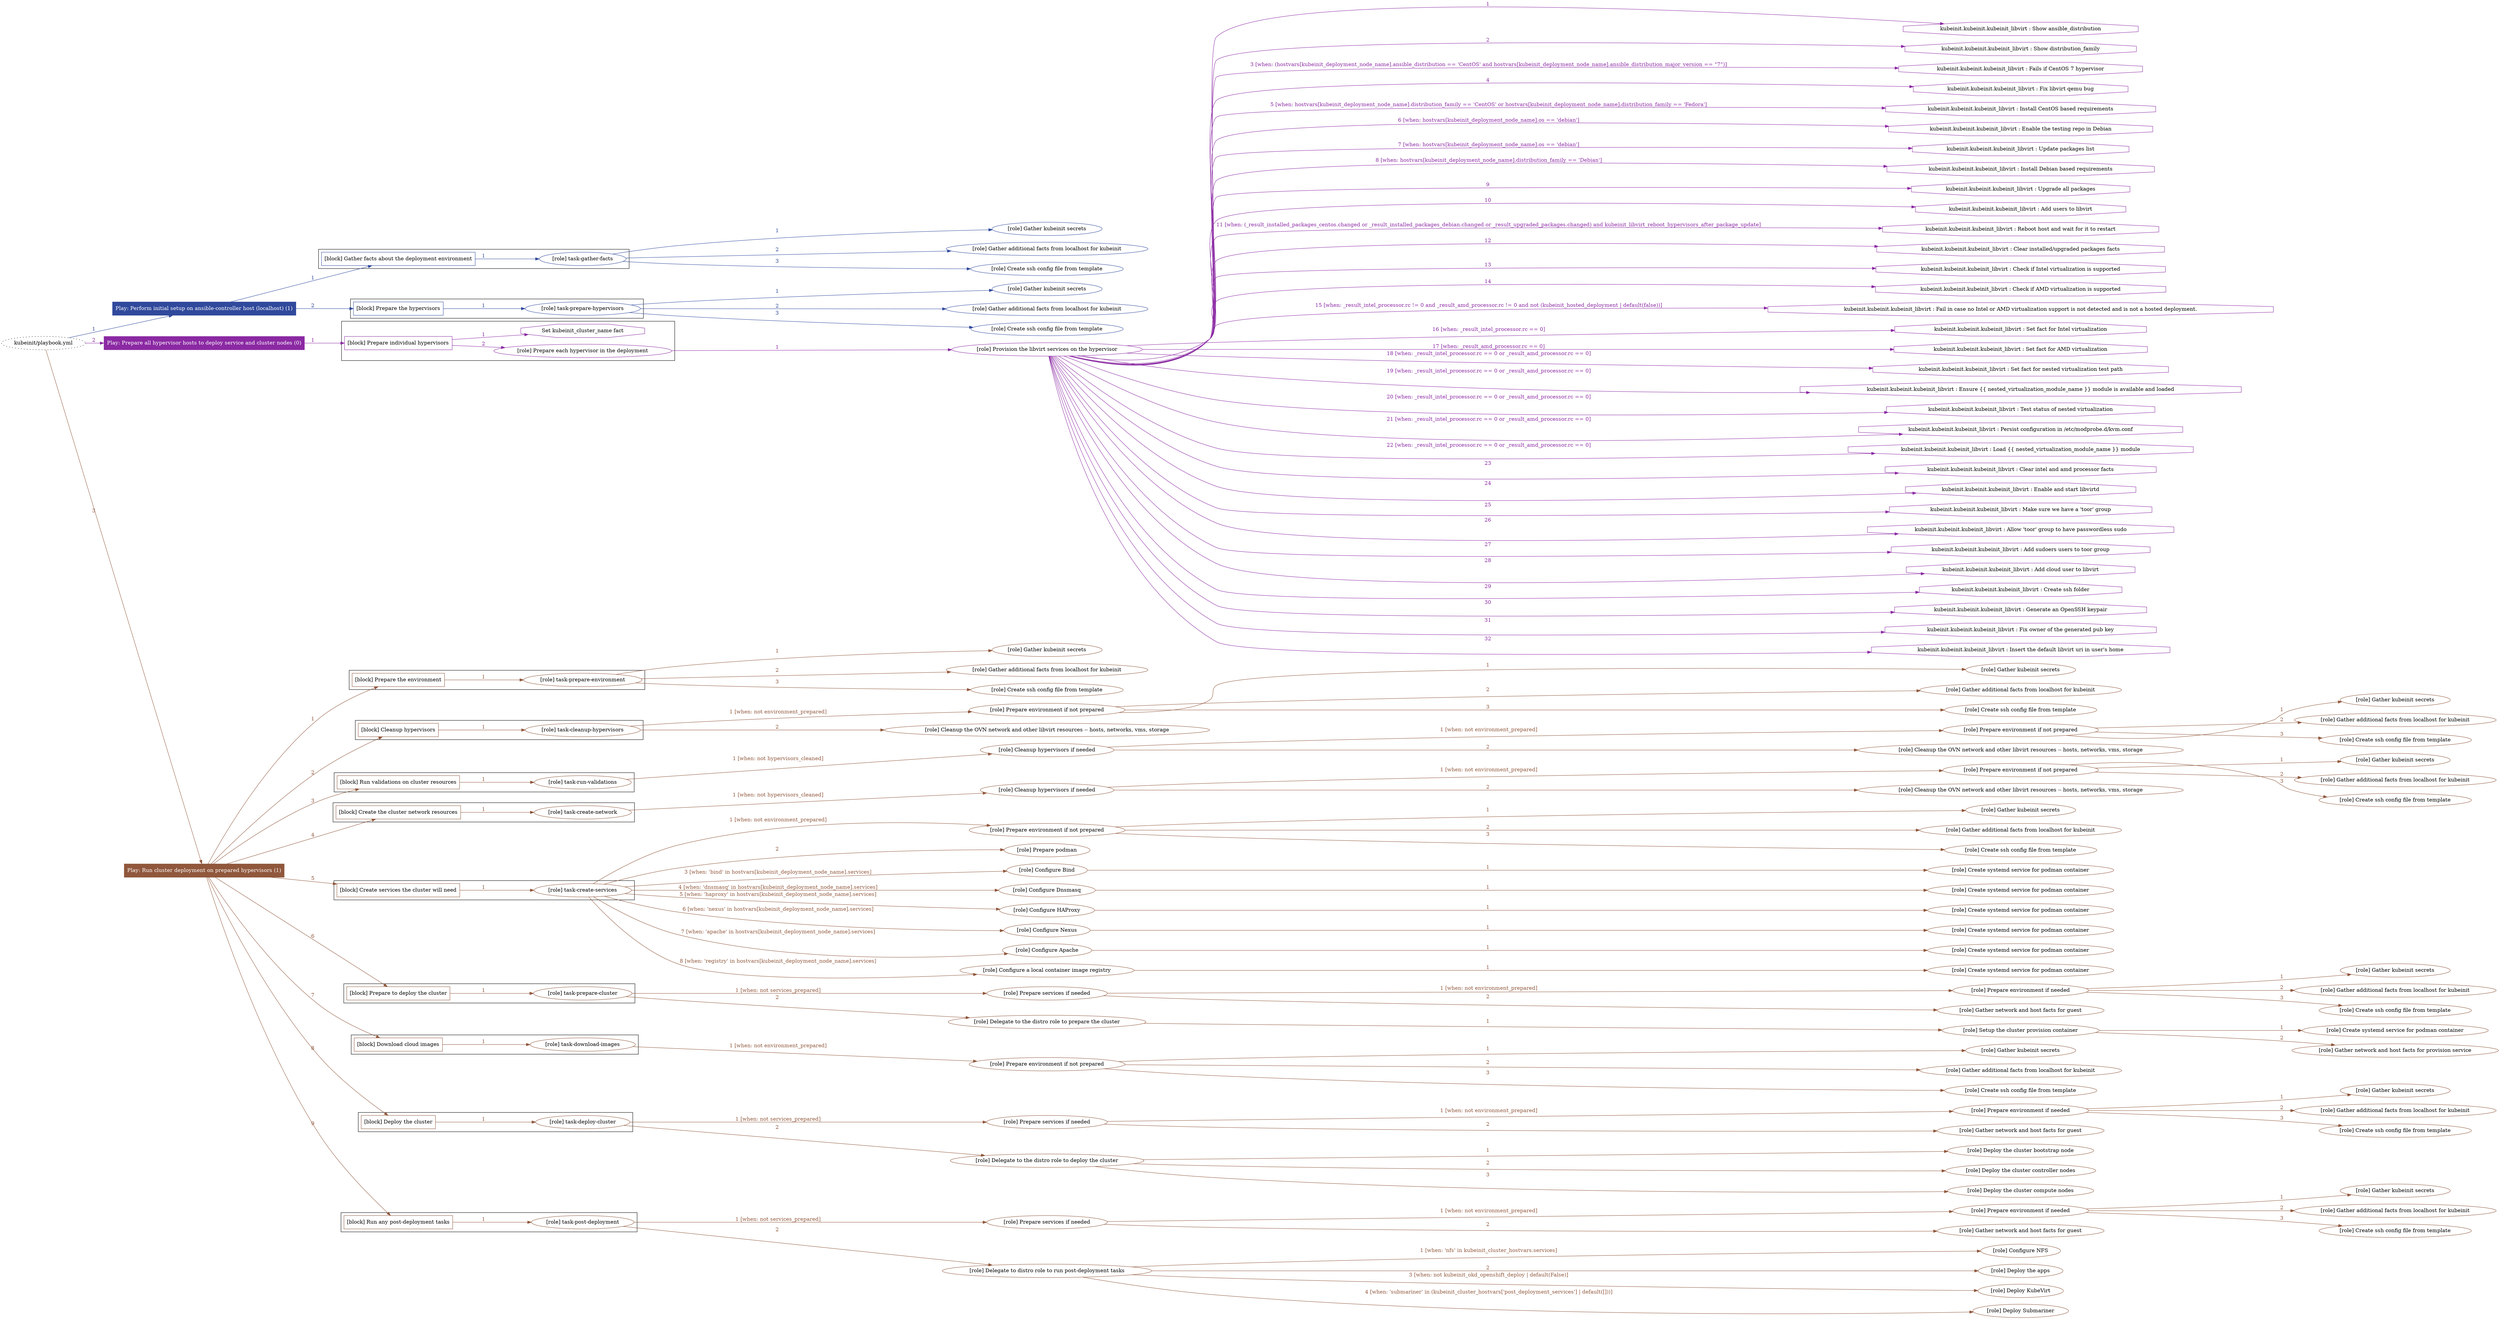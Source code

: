 digraph {
	graph [concentrate=true ordering=in rankdir=LR ratio=fill]
	edge [esep=5 sep=10]
	"kubeinit/playbook.yml" [URL="/home/runner/work/kubeinit/kubeinit/kubeinit/playbook.yml" id=playbook_1153d531 style=dotted]
	play_91fa2916 [label="Play: Perform initial setup on ansible-controller host (localhost) (1)" URL="/home/runner/work/kubeinit/kubeinit/kubeinit/playbook.yml" color="#30499c" fontcolor="#ffffff" id=play_91fa2916 shape=box style=filled tooltip=localhost]
	"kubeinit/playbook.yml" -> play_91fa2916 [label="1 " color="#30499c" fontcolor="#30499c" id=edge_dfac24fd labeltooltip="1 " tooltip="1 "]
	subgraph "Gather kubeinit secrets" {
		role_09155809 [label="[role] Gather kubeinit secrets" URL="/home/runner/.ansible/collections/ansible_collections/kubeinit/kubeinit/roles/kubeinit_prepare/tasks/gather_kubeinit_facts.yml" color="#30499c" id=role_09155809 tooltip="Gather kubeinit secrets"]
	}
	subgraph "Gather additional facts from localhost for kubeinit" {
		role_8522434d [label="[role] Gather additional facts from localhost for kubeinit" URL="/home/runner/.ansible/collections/ansible_collections/kubeinit/kubeinit/roles/kubeinit_prepare/tasks/gather_kubeinit_facts.yml" color="#30499c" id=role_8522434d tooltip="Gather additional facts from localhost for kubeinit"]
	}
	subgraph "Create ssh config file from template" {
		role_61fa680b [label="[role] Create ssh config file from template" URL="/home/runner/.ansible/collections/ansible_collections/kubeinit/kubeinit/roles/kubeinit_prepare/tasks/gather_kubeinit_facts.yml" color="#30499c" id=role_61fa680b tooltip="Create ssh config file from template"]
	}
	subgraph "task-gather-facts" {
		role_17d74669 [label="[role] task-gather-facts" URL="/home/runner/work/kubeinit/kubeinit/kubeinit/playbook.yml" color="#30499c" id=role_17d74669 tooltip="task-gather-facts"]
		role_17d74669 -> role_09155809 [label="1 " color="#30499c" fontcolor="#30499c" id=edge_9d79a161 labeltooltip="1 " tooltip="1 "]
		role_17d74669 -> role_8522434d [label="2 " color="#30499c" fontcolor="#30499c" id=edge_9819bb42 labeltooltip="2 " tooltip="2 "]
		role_17d74669 -> role_61fa680b [label="3 " color="#30499c" fontcolor="#30499c" id=edge_25588094 labeltooltip="3 " tooltip="3 "]
	}
	subgraph "Gather kubeinit secrets" {
		role_af1dc3ef [label="[role] Gather kubeinit secrets" URL="/home/runner/.ansible/collections/ansible_collections/kubeinit/kubeinit/roles/kubeinit_prepare/tasks/gather_kubeinit_facts.yml" color="#30499c" id=role_af1dc3ef tooltip="Gather kubeinit secrets"]
	}
	subgraph "Gather additional facts from localhost for kubeinit" {
		role_b45a365d [label="[role] Gather additional facts from localhost for kubeinit" URL="/home/runner/.ansible/collections/ansible_collections/kubeinit/kubeinit/roles/kubeinit_prepare/tasks/gather_kubeinit_facts.yml" color="#30499c" id=role_b45a365d tooltip="Gather additional facts from localhost for kubeinit"]
	}
	subgraph "Create ssh config file from template" {
		role_da6fa42d [label="[role] Create ssh config file from template" URL="/home/runner/.ansible/collections/ansible_collections/kubeinit/kubeinit/roles/kubeinit_prepare/tasks/gather_kubeinit_facts.yml" color="#30499c" id=role_da6fa42d tooltip="Create ssh config file from template"]
	}
	subgraph "task-prepare-hypervisors" {
		role_8b508a18 [label="[role] task-prepare-hypervisors" URL="/home/runner/work/kubeinit/kubeinit/kubeinit/playbook.yml" color="#30499c" id=role_8b508a18 tooltip="task-prepare-hypervisors"]
		role_8b508a18 -> role_af1dc3ef [label="1 " color="#30499c" fontcolor="#30499c" id=edge_2cc77706 labeltooltip="1 " tooltip="1 "]
		role_8b508a18 -> role_b45a365d [label="2 " color="#30499c" fontcolor="#30499c" id=edge_5cfaacce labeltooltip="2 " tooltip="2 "]
		role_8b508a18 -> role_da6fa42d [label="3 " color="#30499c" fontcolor="#30499c" id=edge_f7a86b6f labeltooltip="3 " tooltip="3 "]
	}
	subgraph "Play: Perform initial setup on ansible-controller host (localhost) (1)" {
		play_91fa2916 -> block_19ba8f6a [label=1 color="#30499c" fontcolor="#30499c" id=edge_3d2e360d labeltooltip=1 tooltip=1]
		subgraph cluster_block_19ba8f6a {
			block_19ba8f6a [label="[block] Gather facts about the deployment environment" URL="/home/runner/work/kubeinit/kubeinit/kubeinit/playbook.yml" color="#30499c" id=block_19ba8f6a labeltooltip="Gather facts about the deployment environment" shape=box tooltip="Gather facts about the deployment environment"]
			block_19ba8f6a -> role_17d74669 [label="1 " color="#30499c" fontcolor="#30499c" id=edge_79d18999 labeltooltip="1 " tooltip="1 "]
		}
		play_91fa2916 -> block_ecc7704e [label=2 color="#30499c" fontcolor="#30499c" id=edge_444ceb83 labeltooltip=2 tooltip=2]
		subgraph cluster_block_ecc7704e {
			block_ecc7704e [label="[block] Prepare the hypervisors" URL="/home/runner/work/kubeinit/kubeinit/kubeinit/playbook.yml" color="#30499c" id=block_ecc7704e labeltooltip="Prepare the hypervisors" shape=box tooltip="Prepare the hypervisors"]
			block_ecc7704e -> role_8b508a18 [label="1 " color="#30499c" fontcolor="#30499c" id=edge_cd6604a8 labeltooltip="1 " tooltip="1 "]
		}
	}
	play_f699d22a [label="Play: Prepare all hypervisor hosts to deploy service and cluster nodes (0)" URL="/home/runner/work/kubeinit/kubeinit/kubeinit/playbook.yml" color="#8b29a3" fontcolor="#ffffff" id=play_f699d22a shape=box style=filled tooltip="Play: Prepare all hypervisor hosts to deploy service and cluster nodes (0)"]
	"kubeinit/playbook.yml" -> play_f699d22a [label="2 " color="#8b29a3" fontcolor="#8b29a3" id=edge_e4e7ba82 labeltooltip="2 " tooltip="2 "]
	subgraph "Provision the libvirt services on the hypervisor" {
		role_0fb8dde2 [label="[role] Provision the libvirt services on the hypervisor" URL="/home/runner/.ansible/collections/ansible_collections/kubeinit/kubeinit/roles/kubeinit_prepare/tasks/prepare_hypervisor.yml" color="#8b29a3" id=role_0fb8dde2 tooltip="Provision the libvirt services on the hypervisor"]
		task_87ae1191 [label="kubeinit.kubeinit.kubeinit_libvirt : Show ansible_distribution" URL="/home/runner/.ansible/collections/ansible_collections/kubeinit/kubeinit/roles/kubeinit_libvirt/tasks/main.yml" color="#8b29a3" id=task_87ae1191 shape=octagon tooltip="kubeinit.kubeinit.kubeinit_libvirt : Show ansible_distribution"]
		role_0fb8dde2 -> task_87ae1191 [label="1 " color="#8b29a3" fontcolor="#8b29a3" id=edge_b7191d0a labeltooltip="1 " tooltip="1 "]
		task_0dce4ca9 [label="kubeinit.kubeinit.kubeinit_libvirt : Show distribution_family" URL="/home/runner/.ansible/collections/ansible_collections/kubeinit/kubeinit/roles/kubeinit_libvirt/tasks/main.yml" color="#8b29a3" id=task_0dce4ca9 shape=octagon tooltip="kubeinit.kubeinit.kubeinit_libvirt : Show distribution_family"]
		role_0fb8dde2 -> task_0dce4ca9 [label="2 " color="#8b29a3" fontcolor="#8b29a3" id=edge_6d59a5ea labeltooltip="2 " tooltip="2 "]
		task_0b5bc032 [label="kubeinit.kubeinit.kubeinit_libvirt : Fails if CentOS 7 hypervisor" URL="/home/runner/.ansible/collections/ansible_collections/kubeinit/kubeinit/roles/kubeinit_libvirt/tasks/main.yml" color="#8b29a3" id=task_0b5bc032 shape=octagon tooltip="kubeinit.kubeinit.kubeinit_libvirt : Fails if CentOS 7 hypervisor"]
		role_0fb8dde2 -> task_0b5bc032 [label="3 [when: (hostvars[kubeinit_deployment_node_name].ansible_distribution == 'CentOS' and hostvars[kubeinit_deployment_node_name].ansible_distribution_major_version == \"7\")]" color="#8b29a3" fontcolor="#8b29a3" id=edge_27dc88b9 labeltooltip="3 [when: (hostvars[kubeinit_deployment_node_name].ansible_distribution == 'CentOS' and hostvars[kubeinit_deployment_node_name].ansible_distribution_major_version == \"7\")]" tooltip="3 [when: (hostvars[kubeinit_deployment_node_name].ansible_distribution == 'CentOS' and hostvars[kubeinit_deployment_node_name].ansible_distribution_major_version == \"7\")]"]
		task_586928e2 [label="kubeinit.kubeinit.kubeinit_libvirt : Fix libvirt qemu bug" URL="/home/runner/.ansible/collections/ansible_collections/kubeinit/kubeinit/roles/kubeinit_libvirt/tasks/main.yml" color="#8b29a3" id=task_586928e2 shape=octagon tooltip="kubeinit.kubeinit.kubeinit_libvirt : Fix libvirt qemu bug"]
		role_0fb8dde2 -> task_586928e2 [label="4 " color="#8b29a3" fontcolor="#8b29a3" id=edge_8ec97939 labeltooltip="4 " tooltip="4 "]
		task_665b2ecd [label="kubeinit.kubeinit.kubeinit_libvirt : Install CentOS based requirements" URL="/home/runner/.ansible/collections/ansible_collections/kubeinit/kubeinit/roles/kubeinit_libvirt/tasks/main.yml" color="#8b29a3" id=task_665b2ecd shape=octagon tooltip="kubeinit.kubeinit.kubeinit_libvirt : Install CentOS based requirements"]
		role_0fb8dde2 -> task_665b2ecd [label="5 [when: hostvars[kubeinit_deployment_node_name].distribution_family == 'CentOS' or hostvars[kubeinit_deployment_node_name].distribution_family == 'Fedora']" color="#8b29a3" fontcolor="#8b29a3" id=edge_dce5c8a1 labeltooltip="5 [when: hostvars[kubeinit_deployment_node_name].distribution_family == 'CentOS' or hostvars[kubeinit_deployment_node_name].distribution_family == 'Fedora']" tooltip="5 [when: hostvars[kubeinit_deployment_node_name].distribution_family == 'CentOS' or hostvars[kubeinit_deployment_node_name].distribution_family == 'Fedora']"]
		task_52c7dd24 [label="kubeinit.kubeinit.kubeinit_libvirt : Enable the testing repo in Debian" URL="/home/runner/.ansible/collections/ansible_collections/kubeinit/kubeinit/roles/kubeinit_libvirt/tasks/main.yml" color="#8b29a3" id=task_52c7dd24 shape=octagon tooltip="kubeinit.kubeinit.kubeinit_libvirt : Enable the testing repo in Debian"]
		role_0fb8dde2 -> task_52c7dd24 [label="6 [when: hostvars[kubeinit_deployment_node_name].os == 'debian']" color="#8b29a3" fontcolor="#8b29a3" id=edge_ff2930a4 labeltooltip="6 [when: hostvars[kubeinit_deployment_node_name].os == 'debian']" tooltip="6 [when: hostvars[kubeinit_deployment_node_name].os == 'debian']"]
		task_d90eea4d [label="kubeinit.kubeinit.kubeinit_libvirt : Update packages list" URL="/home/runner/.ansible/collections/ansible_collections/kubeinit/kubeinit/roles/kubeinit_libvirt/tasks/main.yml" color="#8b29a3" id=task_d90eea4d shape=octagon tooltip="kubeinit.kubeinit.kubeinit_libvirt : Update packages list"]
		role_0fb8dde2 -> task_d90eea4d [label="7 [when: hostvars[kubeinit_deployment_node_name].os == 'debian']" color="#8b29a3" fontcolor="#8b29a3" id=edge_187ed9ae labeltooltip="7 [when: hostvars[kubeinit_deployment_node_name].os == 'debian']" tooltip="7 [when: hostvars[kubeinit_deployment_node_name].os == 'debian']"]
		task_f823a6c5 [label="kubeinit.kubeinit.kubeinit_libvirt : Install Debian based requirements" URL="/home/runner/.ansible/collections/ansible_collections/kubeinit/kubeinit/roles/kubeinit_libvirt/tasks/main.yml" color="#8b29a3" id=task_f823a6c5 shape=octagon tooltip="kubeinit.kubeinit.kubeinit_libvirt : Install Debian based requirements"]
		role_0fb8dde2 -> task_f823a6c5 [label="8 [when: hostvars[kubeinit_deployment_node_name].distribution_family == 'Debian']" color="#8b29a3" fontcolor="#8b29a3" id=edge_47e68144 labeltooltip="8 [when: hostvars[kubeinit_deployment_node_name].distribution_family == 'Debian']" tooltip="8 [when: hostvars[kubeinit_deployment_node_name].distribution_family == 'Debian']"]
		task_54d9d0df [label="kubeinit.kubeinit.kubeinit_libvirt : Upgrade all packages" URL="/home/runner/.ansible/collections/ansible_collections/kubeinit/kubeinit/roles/kubeinit_libvirt/tasks/main.yml" color="#8b29a3" id=task_54d9d0df shape=octagon tooltip="kubeinit.kubeinit.kubeinit_libvirt : Upgrade all packages"]
		role_0fb8dde2 -> task_54d9d0df [label="9 " color="#8b29a3" fontcolor="#8b29a3" id=edge_8e4033d4 labeltooltip="9 " tooltip="9 "]
		task_4bc35bcd [label="kubeinit.kubeinit.kubeinit_libvirt : Add users to libvirt" URL="/home/runner/.ansible/collections/ansible_collections/kubeinit/kubeinit/roles/kubeinit_libvirt/tasks/main.yml" color="#8b29a3" id=task_4bc35bcd shape=octagon tooltip="kubeinit.kubeinit.kubeinit_libvirt : Add users to libvirt"]
		role_0fb8dde2 -> task_4bc35bcd [label="10 " color="#8b29a3" fontcolor="#8b29a3" id=edge_da66826b labeltooltip="10 " tooltip="10 "]
		task_f841dc0e [label="kubeinit.kubeinit.kubeinit_libvirt : Reboot host and wait for it to restart" URL="/home/runner/.ansible/collections/ansible_collections/kubeinit/kubeinit/roles/kubeinit_libvirt/tasks/main.yml" color="#8b29a3" id=task_f841dc0e shape=octagon tooltip="kubeinit.kubeinit.kubeinit_libvirt : Reboot host and wait for it to restart"]
		role_0fb8dde2 -> task_f841dc0e [label="11 [when: (_result_installed_packages_centos.changed or _result_installed_packages_debian.changed or _result_upgraded_packages.changed) and kubeinit_libvirt_reboot_hypervisors_after_package_update]" color="#8b29a3" fontcolor="#8b29a3" id=edge_6a43869a labeltooltip="11 [when: (_result_installed_packages_centos.changed or _result_installed_packages_debian.changed or _result_upgraded_packages.changed) and kubeinit_libvirt_reboot_hypervisors_after_package_update]" tooltip="11 [when: (_result_installed_packages_centos.changed or _result_installed_packages_debian.changed or _result_upgraded_packages.changed) and kubeinit_libvirt_reboot_hypervisors_after_package_update]"]
		task_8939b449 [label="kubeinit.kubeinit.kubeinit_libvirt : Clear installed/upgraded packages facts" URL="/home/runner/.ansible/collections/ansible_collections/kubeinit/kubeinit/roles/kubeinit_libvirt/tasks/main.yml" color="#8b29a3" id=task_8939b449 shape=octagon tooltip="kubeinit.kubeinit.kubeinit_libvirt : Clear installed/upgraded packages facts"]
		role_0fb8dde2 -> task_8939b449 [label="12 " color="#8b29a3" fontcolor="#8b29a3" id=edge_872541e1 labeltooltip="12 " tooltip="12 "]
		task_c73dc9a5 [label="kubeinit.kubeinit.kubeinit_libvirt : Check if Intel virtualization is supported" URL="/home/runner/.ansible/collections/ansible_collections/kubeinit/kubeinit/roles/kubeinit_libvirt/tasks/main.yml" color="#8b29a3" id=task_c73dc9a5 shape=octagon tooltip="kubeinit.kubeinit.kubeinit_libvirt : Check if Intel virtualization is supported"]
		role_0fb8dde2 -> task_c73dc9a5 [label="13 " color="#8b29a3" fontcolor="#8b29a3" id=edge_781f279a labeltooltip="13 " tooltip="13 "]
		task_2b33ad43 [label="kubeinit.kubeinit.kubeinit_libvirt : Check if AMD virtualization is supported" URL="/home/runner/.ansible/collections/ansible_collections/kubeinit/kubeinit/roles/kubeinit_libvirt/tasks/main.yml" color="#8b29a3" id=task_2b33ad43 shape=octagon tooltip="kubeinit.kubeinit.kubeinit_libvirt : Check if AMD virtualization is supported"]
		role_0fb8dde2 -> task_2b33ad43 [label="14 " color="#8b29a3" fontcolor="#8b29a3" id=edge_7e4aed52 labeltooltip="14 " tooltip="14 "]
		task_e04738ac [label="kubeinit.kubeinit.kubeinit_libvirt : Fail in case no Intel or AMD virtualization support is not detected and is not a hosted deployment." URL="/home/runner/.ansible/collections/ansible_collections/kubeinit/kubeinit/roles/kubeinit_libvirt/tasks/main.yml" color="#8b29a3" id=task_e04738ac shape=octagon tooltip="kubeinit.kubeinit.kubeinit_libvirt : Fail in case no Intel or AMD virtualization support is not detected and is not a hosted deployment."]
		role_0fb8dde2 -> task_e04738ac [label="15 [when: _result_intel_processor.rc != 0 and _result_amd_processor.rc != 0 and not (kubeinit_hosted_deployment | default(false))]" color="#8b29a3" fontcolor="#8b29a3" id=edge_e0c77efc labeltooltip="15 [when: _result_intel_processor.rc != 0 and _result_amd_processor.rc != 0 and not (kubeinit_hosted_deployment | default(false))]" tooltip="15 [when: _result_intel_processor.rc != 0 and _result_amd_processor.rc != 0 and not (kubeinit_hosted_deployment | default(false))]"]
		task_31fe5279 [label="kubeinit.kubeinit.kubeinit_libvirt : Set fact for Intel virtualization" URL="/home/runner/.ansible/collections/ansible_collections/kubeinit/kubeinit/roles/kubeinit_libvirt/tasks/main.yml" color="#8b29a3" id=task_31fe5279 shape=octagon tooltip="kubeinit.kubeinit.kubeinit_libvirt : Set fact for Intel virtualization"]
		role_0fb8dde2 -> task_31fe5279 [label="16 [when: _result_intel_processor.rc == 0]" color="#8b29a3" fontcolor="#8b29a3" id=edge_a9d99b95 labeltooltip="16 [when: _result_intel_processor.rc == 0]" tooltip="16 [when: _result_intel_processor.rc == 0]"]
		task_dae7aae1 [label="kubeinit.kubeinit.kubeinit_libvirt : Set fact for AMD virtualization" URL="/home/runner/.ansible/collections/ansible_collections/kubeinit/kubeinit/roles/kubeinit_libvirt/tasks/main.yml" color="#8b29a3" id=task_dae7aae1 shape=octagon tooltip="kubeinit.kubeinit.kubeinit_libvirt : Set fact for AMD virtualization"]
		role_0fb8dde2 -> task_dae7aae1 [label="17 [when: _result_amd_processor.rc == 0]" color="#8b29a3" fontcolor="#8b29a3" id=edge_b6c95b1f labeltooltip="17 [when: _result_amd_processor.rc == 0]" tooltip="17 [when: _result_amd_processor.rc == 0]"]
		task_57e2d300 [label="kubeinit.kubeinit.kubeinit_libvirt : Set fact for nested virtualization test path" URL="/home/runner/.ansible/collections/ansible_collections/kubeinit/kubeinit/roles/kubeinit_libvirt/tasks/main.yml" color="#8b29a3" id=task_57e2d300 shape=octagon tooltip="kubeinit.kubeinit.kubeinit_libvirt : Set fact for nested virtualization test path"]
		role_0fb8dde2 -> task_57e2d300 [label="18 [when: _result_intel_processor.rc == 0 or _result_amd_processor.rc == 0]" color="#8b29a3" fontcolor="#8b29a3" id=edge_e85ec657 labeltooltip="18 [when: _result_intel_processor.rc == 0 or _result_amd_processor.rc == 0]" tooltip="18 [when: _result_intel_processor.rc == 0 or _result_amd_processor.rc == 0]"]
		task_e7df03b2 [label="kubeinit.kubeinit.kubeinit_libvirt : Ensure {{ nested_virtualization_module_name }} module is available and loaded" URL="/home/runner/.ansible/collections/ansible_collections/kubeinit/kubeinit/roles/kubeinit_libvirt/tasks/main.yml" color="#8b29a3" id=task_e7df03b2 shape=octagon tooltip="kubeinit.kubeinit.kubeinit_libvirt : Ensure {{ nested_virtualization_module_name }} module is available and loaded"]
		role_0fb8dde2 -> task_e7df03b2 [label="19 [when: _result_intel_processor.rc == 0 or _result_amd_processor.rc == 0]" color="#8b29a3" fontcolor="#8b29a3" id=edge_9ed51e9e labeltooltip="19 [when: _result_intel_processor.rc == 0 or _result_amd_processor.rc == 0]" tooltip="19 [when: _result_intel_processor.rc == 0 or _result_amd_processor.rc == 0]"]
		task_a21cb329 [label="kubeinit.kubeinit.kubeinit_libvirt : Test status of nested virtualization" URL="/home/runner/.ansible/collections/ansible_collections/kubeinit/kubeinit/roles/kubeinit_libvirt/tasks/main.yml" color="#8b29a3" id=task_a21cb329 shape=octagon tooltip="kubeinit.kubeinit.kubeinit_libvirt : Test status of nested virtualization"]
		role_0fb8dde2 -> task_a21cb329 [label="20 [when: _result_intel_processor.rc == 0 or _result_amd_processor.rc == 0]" color="#8b29a3" fontcolor="#8b29a3" id=edge_0693cda0 labeltooltip="20 [when: _result_intel_processor.rc == 0 or _result_amd_processor.rc == 0]" tooltip="20 [when: _result_intel_processor.rc == 0 or _result_amd_processor.rc == 0]"]
		task_81086655 [label="kubeinit.kubeinit.kubeinit_libvirt : Persist configuration in /etc/modprobe.d/kvm.conf" URL="/home/runner/.ansible/collections/ansible_collections/kubeinit/kubeinit/roles/kubeinit_libvirt/tasks/main.yml" color="#8b29a3" id=task_81086655 shape=octagon tooltip="kubeinit.kubeinit.kubeinit_libvirt : Persist configuration in /etc/modprobe.d/kvm.conf"]
		role_0fb8dde2 -> task_81086655 [label="21 [when: _result_intel_processor.rc == 0 or _result_amd_processor.rc == 0]" color="#8b29a3" fontcolor="#8b29a3" id=edge_118692ae labeltooltip="21 [when: _result_intel_processor.rc == 0 or _result_amd_processor.rc == 0]" tooltip="21 [when: _result_intel_processor.rc == 0 or _result_amd_processor.rc == 0]"]
		task_d468e4bf [label="kubeinit.kubeinit.kubeinit_libvirt : Load {{ nested_virtualization_module_name }} module" URL="/home/runner/.ansible/collections/ansible_collections/kubeinit/kubeinit/roles/kubeinit_libvirt/tasks/main.yml" color="#8b29a3" id=task_d468e4bf shape=octagon tooltip="kubeinit.kubeinit.kubeinit_libvirt : Load {{ nested_virtualization_module_name }} module"]
		role_0fb8dde2 -> task_d468e4bf [label="22 [when: _result_intel_processor.rc == 0 or _result_amd_processor.rc == 0]" color="#8b29a3" fontcolor="#8b29a3" id=edge_b9c1fa0d labeltooltip="22 [when: _result_intel_processor.rc == 0 or _result_amd_processor.rc == 0]" tooltip="22 [when: _result_intel_processor.rc == 0 or _result_amd_processor.rc == 0]"]
		task_37714ebf [label="kubeinit.kubeinit.kubeinit_libvirt : Clear intel and amd processor facts" URL="/home/runner/.ansible/collections/ansible_collections/kubeinit/kubeinit/roles/kubeinit_libvirt/tasks/main.yml" color="#8b29a3" id=task_37714ebf shape=octagon tooltip="kubeinit.kubeinit.kubeinit_libvirt : Clear intel and amd processor facts"]
		role_0fb8dde2 -> task_37714ebf [label="23 " color="#8b29a3" fontcolor="#8b29a3" id=edge_d65a6342 labeltooltip="23 " tooltip="23 "]
		task_d9b35f20 [label="kubeinit.kubeinit.kubeinit_libvirt : Enable and start libvirtd" URL="/home/runner/.ansible/collections/ansible_collections/kubeinit/kubeinit/roles/kubeinit_libvirt/tasks/main.yml" color="#8b29a3" id=task_d9b35f20 shape=octagon tooltip="kubeinit.kubeinit.kubeinit_libvirt : Enable and start libvirtd"]
		role_0fb8dde2 -> task_d9b35f20 [label="24 " color="#8b29a3" fontcolor="#8b29a3" id=edge_d6a3227a labeltooltip="24 " tooltip="24 "]
		task_a7becc81 [label="kubeinit.kubeinit.kubeinit_libvirt : Make sure we have a 'toor' group" URL="/home/runner/.ansible/collections/ansible_collections/kubeinit/kubeinit/roles/kubeinit_libvirt/tasks/60_create_cloud_user.yml" color="#8b29a3" id=task_a7becc81 shape=octagon tooltip="kubeinit.kubeinit.kubeinit_libvirt : Make sure we have a 'toor' group"]
		role_0fb8dde2 -> task_a7becc81 [label="25 " color="#8b29a3" fontcolor="#8b29a3" id=edge_aa182c76 labeltooltip="25 " tooltip="25 "]
		task_de6222fe [label="kubeinit.kubeinit.kubeinit_libvirt : Allow 'toor' group to have passwordless sudo" URL="/home/runner/.ansible/collections/ansible_collections/kubeinit/kubeinit/roles/kubeinit_libvirt/tasks/60_create_cloud_user.yml" color="#8b29a3" id=task_de6222fe shape=octagon tooltip="kubeinit.kubeinit.kubeinit_libvirt : Allow 'toor' group to have passwordless sudo"]
		role_0fb8dde2 -> task_de6222fe [label="26 " color="#8b29a3" fontcolor="#8b29a3" id=edge_61f797f9 labeltooltip="26 " tooltip="26 "]
		task_7599194a [label="kubeinit.kubeinit.kubeinit_libvirt : Add sudoers users to toor group" URL="/home/runner/.ansible/collections/ansible_collections/kubeinit/kubeinit/roles/kubeinit_libvirt/tasks/60_create_cloud_user.yml" color="#8b29a3" id=task_7599194a shape=octagon tooltip="kubeinit.kubeinit.kubeinit_libvirt : Add sudoers users to toor group"]
		role_0fb8dde2 -> task_7599194a [label="27 " color="#8b29a3" fontcolor="#8b29a3" id=edge_15c9bf86 labeltooltip="27 " tooltip="27 "]
		task_dfafad1b [label="kubeinit.kubeinit.kubeinit_libvirt : Add cloud user to libvirt" URL="/home/runner/.ansible/collections/ansible_collections/kubeinit/kubeinit/roles/kubeinit_libvirt/tasks/60_create_cloud_user.yml" color="#8b29a3" id=task_dfafad1b shape=octagon tooltip="kubeinit.kubeinit.kubeinit_libvirt : Add cloud user to libvirt"]
		role_0fb8dde2 -> task_dfafad1b [label="28 " color="#8b29a3" fontcolor="#8b29a3" id=edge_b298bcfe labeltooltip="28 " tooltip="28 "]
		task_4b2888a2 [label="kubeinit.kubeinit.kubeinit_libvirt : Create ssh folder" URL="/home/runner/.ansible/collections/ansible_collections/kubeinit/kubeinit/roles/kubeinit_libvirt/tasks/60_create_cloud_user.yml" color="#8b29a3" id=task_4b2888a2 shape=octagon tooltip="kubeinit.kubeinit.kubeinit_libvirt : Create ssh folder"]
		role_0fb8dde2 -> task_4b2888a2 [label="29 " color="#8b29a3" fontcolor="#8b29a3" id=edge_a05599e9 labeltooltip="29 " tooltip="29 "]
		task_5746f94f [label="kubeinit.kubeinit.kubeinit_libvirt : Generate an OpenSSH keypair" URL="/home/runner/.ansible/collections/ansible_collections/kubeinit/kubeinit/roles/kubeinit_libvirt/tasks/60_create_cloud_user.yml" color="#8b29a3" id=task_5746f94f shape=octagon tooltip="kubeinit.kubeinit.kubeinit_libvirt : Generate an OpenSSH keypair"]
		role_0fb8dde2 -> task_5746f94f [label="30 " color="#8b29a3" fontcolor="#8b29a3" id=edge_7d99389e labeltooltip="30 " tooltip="30 "]
		task_c87c5fde [label="kubeinit.kubeinit.kubeinit_libvirt : Fix owner of the generated pub key" URL="/home/runner/.ansible/collections/ansible_collections/kubeinit/kubeinit/roles/kubeinit_libvirt/tasks/60_create_cloud_user.yml" color="#8b29a3" id=task_c87c5fde shape=octagon tooltip="kubeinit.kubeinit.kubeinit_libvirt : Fix owner of the generated pub key"]
		role_0fb8dde2 -> task_c87c5fde [label="31 " color="#8b29a3" fontcolor="#8b29a3" id=edge_8d206058 labeltooltip="31 " tooltip="31 "]
		task_6b5b88f3 [label="kubeinit.kubeinit.kubeinit_libvirt : Insert the default libvirt uri in user's home" URL="/home/runner/.ansible/collections/ansible_collections/kubeinit/kubeinit/roles/kubeinit_libvirt/tasks/60_create_cloud_user.yml" color="#8b29a3" id=task_6b5b88f3 shape=octagon tooltip="kubeinit.kubeinit.kubeinit_libvirt : Insert the default libvirt uri in user's home"]
		role_0fb8dde2 -> task_6b5b88f3 [label="32 " color="#8b29a3" fontcolor="#8b29a3" id=edge_35eee18d labeltooltip="32 " tooltip="32 "]
	}
	subgraph "Prepare each hypervisor in the deployment" {
		role_d4dc36d9 [label="[role] Prepare each hypervisor in the deployment" URL="/home/runner/work/kubeinit/kubeinit/kubeinit/playbook.yml" color="#8b29a3" id=role_d4dc36d9 tooltip="Prepare each hypervisor in the deployment"]
		role_d4dc36d9 -> role_0fb8dde2 [label="1 " color="#8b29a3" fontcolor="#8b29a3" id=edge_11af6d0e labeltooltip="1 " tooltip="1 "]
	}
	subgraph "Play: Prepare all hypervisor hosts to deploy service and cluster nodes (0)" {
		play_f699d22a -> block_2c377f7f [label=1 color="#8b29a3" fontcolor="#8b29a3" id=edge_e35078fa labeltooltip=1 tooltip=1]
		subgraph cluster_block_2c377f7f {
			block_2c377f7f [label="[block] Prepare individual hypervisors" URL="/home/runner/work/kubeinit/kubeinit/kubeinit/playbook.yml" color="#8b29a3" id=block_2c377f7f labeltooltip="Prepare individual hypervisors" shape=box tooltip="Prepare individual hypervisors"]
			block_2c377f7f -> role_d4dc36d9 [label="2 " color="#8b29a3" fontcolor="#8b29a3" id=edge_0efe4a81 labeltooltip="2 " tooltip="2 "]
			task_dccb6233 [label="Set kubeinit_cluster_name fact" URL="/home/runner/work/kubeinit/kubeinit/kubeinit/playbook.yml" color="#8b29a3" id=task_dccb6233 shape=octagon tooltip="Set kubeinit_cluster_name fact"]
			block_2c377f7f -> task_dccb6233 [label="1 " color="#8b29a3" fontcolor="#8b29a3" id=edge_0220289d labeltooltip="1 " tooltip="1 "]
		}
	}
	play_81e61074 [label="Play: Run cluster deployment on prepared hypervisors (1)" URL="/home/runner/work/kubeinit/kubeinit/kubeinit/playbook.yml" color="#90573c" fontcolor="#ffffff" id=play_81e61074 shape=box style=filled tooltip=localhost]
	"kubeinit/playbook.yml" -> play_81e61074 [label="3 " color="#90573c" fontcolor="#90573c" id=edge_b1c38d8c labeltooltip="3 " tooltip="3 "]
	subgraph "Gather kubeinit secrets" {
		role_5f3f506c [label="[role] Gather kubeinit secrets" URL="/home/runner/.ansible/collections/ansible_collections/kubeinit/kubeinit/roles/kubeinit_prepare/tasks/gather_kubeinit_facts.yml" color="#90573c" id=role_5f3f506c tooltip="Gather kubeinit secrets"]
	}
	subgraph "Gather additional facts from localhost for kubeinit" {
		role_c0f30b92 [label="[role] Gather additional facts from localhost for kubeinit" URL="/home/runner/.ansible/collections/ansible_collections/kubeinit/kubeinit/roles/kubeinit_prepare/tasks/gather_kubeinit_facts.yml" color="#90573c" id=role_c0f30b92 tooltip="Gather additional facts from localhost for kubeinit"]
	}
	subgraph "Create ssh config file from template" {
		role_abb6f45d [label="[role] Create ssh config file from template" URL="/home/runner/.ansible/collections/ansible_collections/kubeinit/kubeinit/roles/kubeinit_prepare/tasks/gather_kubeinit_facts.yml" color="#90573c" id=role_abb6f45d tooltip="Create ssh config file from template"]
	}
	subgraph "task-prepare-environment" {
		role_7ffd8c28 [label="[role] task-prepare-environment" URL="/home/runner/work/kubeinit/kubeinit/kubeinit/playbook.yml" color="#90573c" id=role_7ffd8c28 tooltip="task-prepare-environment"]
		role_7ffd8c28 -> role_5f3f506c [label="1 " color="#90573c" fontcolor="#90573c" id=edge_1969db2e labeltooltip="1 " tooltip="1 "]
		role_7ffd8c28 -> role_c0f30b92 [label="2 " color="#90573c" fontcolor="#90573c" id=edge_aaedce8c labeltooltip="2 " tooltip="2 "]
		role_7ffd8c28 -> role_abb6f45d [label="3 " color="#90573c" fontcolor="#90573c" id=edge_01d0c9c0 labeltooltip="3 " tooltip="3 "]
	}
	subgraph "Gather kubeinit secrets" {
		role_824fa829 [label="[role] Gather kubeinit secrets" URL="/home/runner/.ansible/collections/ansible_collections/kubeinit/kubeinit/roles/kubeinit_prepare/tasks/gather_kubeinit_facts.yml" color="#90573c" id=role_824fa829 tooltip="Gather kubeinit secrets"]
	}
	subgraph "Gather additional facts from localhost for kubeinit" {
		role_3f98d14e [label="[role] Gather additional facts from localhost for kubeinit" URL="/home/runner/.ansible/collections/ansible_collections/kubeinit/kubeinit/roles/kubeinit_prepare/tasks/gather_kubeinit_facts.yml" color="#90573c" id=role_3f98d14e tooltip="Gather additional facts from localhost for kubeinit"]
	}
	subgraph "Create ssh config file from template" {
		role_39fcae15 [label="[role] Create ssh config file from template" URL="/home/runner/.ansible/collections/ansible_collections/kubeinit/kubeinit/roles/kubeinit_prepare/tasks/gather_kubeinit_facts.yml" color="#90573c" id=role_39fcae15 tooltip="Create ssh config file from template"]
	}
	subgraph "Prepare environment if not prepared" {
		role_880f2059 [label="[role] Prepare environment if not prepared" URL="/home/runner/.ansible/collections/ansible_collections/kubeinit/kubeinit/roles/kubeinit_prepare/tasks/cleanup_hypervisors.yml" color="#90573c" id=role_880f2059 tooltip="Prepare environment if not prepared"]
		role_880f2059 -> role_824fa829 [label="1 " color="#90573c" fontcolor="#90573c" id=edge_67f2e633 labeltooltip="1 " tooltip="1 "]
		role_880f2059 -> role_3f98d14e [label="2 " color="#90573c" fontcolor="#90573c" id=edge_298451d2 labeltooltip="2 " tooltip="2 "]
		role_880f2059 -> role_39fcae15 [label="3 " color="#90573c" fontcolor="#90573c" id=edge_e3408cac labeltooltip="3 " tooltip="3 "]
	}
	subgraph "Cleanup the OVN network and other libvirt resources -- hosts, networks, vms, storage" {
		role_e81c4674 [label="[role] Cleanup the OVN network and other libvirt resources -- hosts, networks, vms, storage" URL="/home/runner/.ansible/collections/ansible_collections/kubeinit/kubeinit/roles/kubeinit_prepare/tasks/cleanup_hypervisors.yml" color="#90573c" id=role_e81c4674 tooltip="Cleanup the OVN network and other libvirt resources -- hosts, networks, vms, storage"]
	}
	subgraph "task-cleanup-hypervisors" {
		role_b0df3286 [label="[role] task-cleanup-hypervisors" URL="/home/runner/work/kubeinit/kubeinit/kubeinit/playbook.yml" color="#90573c" id=role_b0df3286 tooltip="task-cleanup-hypervisors"]
		role_b0df3286 -> role_880f2059 [label="1 [when: not environment_prepared]" color="#90573c" fontcolor="#90573c" id=edge_c77ee6b2 labeltooltip="1 [when: not environment_prepared]" tooltip="1 [when: not environment_prepared]"]
		role_b0df3286 -> role_e81c4674 [label="2 " color="#90573c" fontcolor="#90573c" id=edge_e35e48a1 labeltooltip="2 " tooltip="2 "]
	}
	subgraph "Gather kubeinit secrets" {
		role_9d384160 [label="[role] Gather kubeinit secrets" URL="/home/runner/.ansible/collections/ansible_collections/kubeinit/kubeinit/roles/kubeinit_prepare/tasks/gather_kubeinit_facts.yml" color="#90573c" id=role_9d384160 tooltip="Gather kubeinit secrets"]
	}
	subgraph "Gather additional facts from localhost for kubeinit" {
		role_6b387504 [label="[role] Gather additional facts from localhost for kubeinit" URL="/home/runner/.ansible/collections/ansible_collections/kubeinit/kubeinit/roles/kubeinit_prepare/tasks/gather_kubeinit_facts.yml" color="#90573c" id=role_6b387504 tooltip="Gather additional facts from localhost for kubeinit"]
	}
	subgraph "Create ssh config file from template" {
		role_5a70e675 [label="[role] Create ssh config file from template" URL="/home/runner/.ansible/collections/ansible_collections/kubeinit/kubeinit/roles/kubeinit_prepare/tasks/gather_kubeinit_facts.yml" color="#90573c" id=role_5a70e675 tooltip="Create ssh config file from template"]
	}
	subgraph "Prepare environment if not prepared" {
		role_e2359140 [label="[role] Prepare environment if not prepared" URL="/home/runner/.ansible/collections/ansible_collections/kubeinit/kubeinit/roles/kubeinit_prepare/tasks/cleanup_hypervisors.yml" color="#90573c" id=role_e2359140 tooltip="Prepare environment if not prepared"]
		role_e2359140 -> role_9d384160 [label="1 " color="#90573c" fontcolor="#90573c" id=edge_056b1ecf labeltooltip="1 " tooltip="1 "]
		role_e2359140 -> role_6b387504 [label="2 " color="#90573c" fontcolor="#90573c" id=edge_908a5dd6 labeltooltip="2 " tooltip="2 "]
		role_e2359140 -> role_5a70e675 [label="3 " color="#90573c" fontcolor="#90573c" id=edge_2159ca98 labeltooltip="3 " tooltip="3 "]
	}
	subgraph "Cleanup the OVN network and other libvirt resources -- hosts, networks, vms, storage" {
		role_645ac30d [label="[role] Cleanup the OVN network and other libvirt resources -- hosts, networks, vms, storage" URL="/home/runner/.ansible/collections/ansible_collections/kubeinit/kubeinit/roles/kubeinit_prepare/tasks/cleanup_hypervisors.yml" color="#90573c" id=role_645ac30d tooltip="Cleanup the OVN network and other libvirt resources -- hosts, networks, vms, storage"]
	}
	subgraph "Cleanup hypervisors if needed" {
		role_ebf473db [label="[role] Cleanup hypervisors if needed" URL="/home/runner/.ansible/collections/ansible_collections/kubeinit/kubeinit/roles/kubeinit_validations/tasks/main.yml" color="#90573c" id=role_ebf473db tooltip="Cleanup hypervisors if needed"]
		role_ebf473db -> role_e2359140 [label="1 [when: not environment_prepared]" color="#90573c" fontcolor="#90573c" id=edge_8d701384 labeltooltip="1 [when: not environment_prepared]" tooltip="1 [when: not environment_prepared]"]
		role_ebf473db -> role_645ac30d [label="2 " color="#90573c" fontcolor="#90573c" id=edge_422ef8a2 labeltooltip="2 " tooltip="2 "]
	}
	subgraph "task-run-validations" {
		role_92306833 [label="[role] task-run-validations" URL="/home/runner/work/kubeinit/kubeinit/kubeinit/playbook.yml" color="#90573c" id=role_92306833 tooltip="task-run-validations"]
		role_92306833 -> role_ebf473db [label="1 [when: not hypervisors_cleaned]" color="#90573c" fontcolor="#90573c" id=edge_c0c1115a labeltooltip="1 [when: not hypervisors_cleaned]" tooltip="1 [when: not hypervisors_cleaned]"]
	}
	subgraph "Gather kubeinit secrets" {
		role_69a60937 [label="[role] Gather kubeinit secrets" URL="/home/runner/.ansible/collections/ansible_collections/kubeinit/kubeinit/roles/kubeinit_prepare/tasks/gather_kubeinit_facts.yml" color="#90573c" id=role_69a60937 tooltip="Gather kubeinit secrets"]
	}
	subgraph "Gather additional facts from localhost for kubeinit" {
		role_c88cef9d [label="[role] Gather additional facts from localhost for kubeinit" URL="/home/runner/.ansible/collections/ansible_collections/kubeinit/kubeinit/roles/kubeinit_prepare/tasks/gather_kubeinit_facts.yml" color="#90573c" id=role_c88cef9d tooltip="Gather additional facts from localhost for kubeinit"]
	}
	subgraph "Create ssh config file from template" {
		role_5f6df655 [label="[role] Create ssh config file from template" URL="/home/runner/.ansible/collections/ansible_collections/kubeinit/kubeinit/roles/kubeinit_prepare/tasks/gather_kubeinit_facts.yml" color="#90573c" id=role_5f6df655 tooltip="Create ssh config file from template"]
	}
	subgraph "Prepare environment if not prepared" {
		role_5fcd90dc [label="[role] Prepare environment if not prepared" URL="/home/runner/.ansible/collections/ansible_collections/kubeinit/kubeinit/roles/kubeinit_prepare/tasks/cleanup_hypervisors.yml" color="#90573c" id=role_5fcd90dc tooltip="Prepare environment if not prepared"]
		role_5fcd90dc -> role_69a60937 [label="1 " color="#90573c" fontcolor="#90573c" id=edge_ae86dc0f labeltooltip="1 " tooltip="1 "]
		role_5fcd90dc -> role_c88cef9d [label="2 " color="#90573c" fontcolor="#90573c" id=edge_424f13f2 labeltooltip="2 " tooltip="2 "]
		role_5fcd90dc -> role_5f6df655 [label="3 " color="#90573c" fontcolor="#90573c" id=edge_8e7a7229 labeltooltip="3 " tooltip="3 "]
	}
	subgraph "Cleanup the OVN network and other libvirt resources -- hosts, networks, vms, storage" {
		role_00cb800b [label="[role] Cleanup the OVN network and other libvirt resources -- hosts, networks, vms, storage" URL="/home/runner/.ansible/collections/ansible_collections/kubeinit/kubeinit/roles/kubeinit_prepare/tasks/cleanup_hypervisors.yml" color="#90573c" id=role_00cb800b tooltip="Cleanup the OVN network and other libvirt resources -- hosts, networks, vms, storage"]
	}
	subgraph "Cleanup hypervisors if needed" {
		role_f15372bc [label="[role] Cleanup hypervisors if needed" URL="/home/runner/.ansible/collections/ansible_collections/kubeinit/kubeinit/roles/kubeinit_libvirt/tasks/create_network.yml" color="#90573c" id=role_f15372bc tooltip="Cleanup hypervisors if needed"]
		role_f15372bc -> role_5fcd90dc [label="1 [when: not environment_prepared]" color="#90573c" fontcolor="#90573c" id=edge_c0a0ff4e labeltooltip="1 [when: not environment_prepared]" tooltip="1 [when: not environment_prepared]"]
		role_f15372bc -> role_00cb800b [label="2 " color="#90573c" fontcolor="#90573c" id=edge_d437bc74 labeltooltip="2 " tooltip="2 "]
	}
	subgraph "task-create-network" {
		role_52a86eb7 [label="[role] task-create-network" URL="/home/runner/work/kubeinit/kubeinit/kubeinit/playbook.yml" color="#90573c" id=role_52a86eb7 tooltip="task-create-network"]
		role_52a86eb7 -> role_f15372bc [label="1 [when: not hypervisors_cleaned]" color="#90573c" fontcolor="#90573c" id=edge_5ccb64cb labeltooltip="1 [when: not hypervisors_cleaned]" tooltip="1 [when: not hypervisors_cleaned]"]
	}
	subgraph "Gather kubeinit secrets" {
		role_12959c00 [label="[role] Gather kubeinit secrets" URL="/home/runner/.ansible/collections/ansible_collections/kubeinit/kubeinit/roles/kubeinit_prepare/tasks/gather_kubeinit_facts.yml" color="#90573c" id=role_12959c00 tooltip="Gather kubeinit secrets"]
	}
	subgraph "Gather additional facts from localhost for kubeinit" {
		role_d5a455c3 [label="[role] Gather additional facts from localhost for kubeinit" URL="/home/runner/.ansible/collections/ansible_collections/kubeinit/kubeinit/roles/kubeinit_prepare/tasks/gather_kubeinit_facts.yml" color="#90573c" id=role_d5a455c3 tooltip="Gather additional facts from localhost for kubeinit"]
	}
	subgraph "Create ssh config file from template" {
		role_58713f12 [label="[role] Create ssh config file from template" URL="/home/runner/.ansible/collections/ansible_collections/kubeinit/kubeinit/roles/kubeinit_prepare/tasks/gather_kubeinit_facts.yml" color="#90573c" id=role_58713f12 tooltip="Create ssh config file from template"]
	}
	subgraph "Prepare environment if not prepared" {
		role_48b59ad7 [label="[role] Prepare environment if not prepared" URL="/home/runner/.ansible/collections/ansible_collections/kubeinit/kubeinit/roles/kubeinit_services/tasks/main.yml" color="#90573c" id=role_48b59ad7 tooltip="Prepare environment if not prepared"]
		role_48b59ad7 -> role_12959c00 [label="1 " color="#90573c" fontcolor="#90573c" id=edge_123bb4f3 labeltooltip="1 " tooltip="1 "]
		role_48b59ad7 -> role_d5a455c3 [label="2 " color="#90573c" fontcolor="#90573c" id=edge_4cd25e91 labeltooltip="2 " tooltip="2 "]
		role_48b59ad7 -> role_58713f12 [label="3 " color="#90573c" fontcolor="#90573c" id=edge_3c951319 labeltooltip="3 " tooltip="3 "]
	}
	subgraph "Prepare podman" {
		role_b72043c9 [label="[role] Prepare podman" URL="/home/runner/.ansible/collections/ansible_collections/kubeinit/kubeinit/roles/kubeinit_services/tasks/00_create_service_pod.yml" color="#90573c" id=role_b72043c9 tooltip="Prepare podman"]
	}
	subgraph "Create systemd service for podman container" {
		role_ad588577 [label="[role] Create systemd service for podman container" URL="/home/runner/.ansible/collections/ansible_collections/kubeinit/kubeinit/roles/kubeinit_bind/tasks/main.yml" color="#90573c" id=role_ad588577 tooltip="Create systemd service for podman container"]
	}
	subgraph "Configure Bind" {
		role_d3b0b1ec [label="[role] Configure Bind" URL="/home/runner/.ansible/collections/ansible_collections/kubeinit/kubeinit/roles/kubeinit_services/tasks/start_services_containers.yml" color="#90573c" id=role_d3b0b1ec tooltip="Configure Bind"]
		role_d3b0b1ec -> role_ad588577 [label="1 " color="#90573c" fontcolor="#90573c" id=edge_a49c05cd labeltooltip="1 " tooltip="1 "]
	}
	subgraph "Create systemd service for podman container" {
		role_cdbea4cd [label="[role] Create systemd service for podman container" URL="/home/runner/.ansible/collections/ansible_collections/kubeinit/kubeinit/roles/kubeinit_dnsmasq/tasks/main.yml" color="#90573c" id=role_cdbea4cd tooltip="Create systemd service for podman container"]
	}
	subgraph "Configure Dnsmasq" {
		role_85af630c [label="[role] Configure Dnsmasq" URL="/home/runner/.ansible/collections/ansible_collections/kubeinit/kubeinit/roles/kubeinit_services/tasks/start_services_containers.yml" color="#90573c" id=role_85af630c tooltip="Configure Dnsmasq"]
		role_85af630c -> role_cdbea4cd [label="1 " color="#90573c" fontcolor="#90573c" id=edge_f3001699 labeltooltip="1 " tooltip="1 "]
	}
	subgraph "Create systemd service for podman container" {
		role_9f2ec6e7 [label="[role] Create systemd service for podman container" URL="/home/runner/.ansible/collections/ansible_collections/kubeinit/kubeinit/roles/kubeinit_haproxy/tasks/main.yml" color="#90573c" id=role_9f2ec6e7 tooltip="Create systemd service for podman container"]
	}
	subgraph "Configure HAProxy" {
		role_0051e387 [label="[role] Configure HAProxy" URL="/home/runner/.ansible/collections/ansible_collections/kubeinit/kubeinit/roles/kubeinit_services/tasks/start_services_containers.yml" color="#90573c" id=role_0051e387 tooltip="Configure HAProxy"]
		role_0051e387 -> role_9f2ec6e7 [label="1 " color="#90573c" fontcolor="#90573c" id=edge_2c113264 labeltooltip="1 " tooltip="1 "]
	}
	subgraph "Create systemd service for podman container" {
		role_0b7d7127 [label="[role] Create systemd service for podman container" URL="/home/runner/.ansible/collections/ansible_collections/kubeinit/kubeinit/roles/kubeinit_nexus/tasks/main.yml" color="#90573c" id=role_0b7d7127 tooltip="Create systemd service for podman container"]
	}
	subgraph "Configure Nexus" {
		role_0c816957 [label="[role] Configure Nexus" URL="/home/runner/.ansible/collections/ansible_collections/kubeinit/kubeinit/roles/kubeinit_services/tasks/start_services_containers.yml" color="#90573c" id=role_0c816957 tooltip="Configure Nexus"]
		role_0c816957 -> role_0b7d7127 [label="1 " color="#90573c" fontcolor="#90573c" id=edge_f9dcb4ce labeltooltip="1 " tooltip="1 "]
	}
	subgraph "Create systemd service for podman container" {
		role_eef8c428 [label="[role] Create systemd service for podman container" URL="/home/runner/.ansible/collections/ansible_collections/kubeinit/kubeinit/roles/kubeinit_apache/tasks/main.yml" color="#90573c" id=role_eef8c428 tooltip="Create systemd service for podman container"]
	}
	subgraph "Configure Apache" {
		role_f0377ebc [label="[role] Configure Apache" URL="/home/runner/.ansible/collections/ansible_collections/kubeinit/kubeinit/roles/kubeinit_services/tasks/start_services_containers.yml" color="#90573c" id=role_f0377ebc tooltip="Configure Apache"]
		role_f0377ebc -> role_eef8c428 [label="1 " color="#90573c" fontcolor="#90573c" id=edge_99c4ebee labeltooltip="1 " tooltip="1 "]
	}
	subgraph "Create systemd service for podman container" {
		role_7b37bf27 [label="[role] Create systemd service for podman container" URL="/home/runner/.ansible/collections/ansible_collections/kubeinit/kubeinit/roles/kubeinit_registry/tasks/main.yml" color="#90573c" id=role_7b37bf27 tooltip="Create systemd service for podman container"]
	}
	subgraph "Configure a local container image registry" {
		role_49947091 [label="[role] Configure a local container image registry" URL="/home/runner/.ansible/collections/ansible_collections/kubeinit/kubeinit/roles/kubeinit_services/tasks/start_services_containers.yml" color="#90573c" id=role_49947091 tooltip="Configure a local container image registry"]
		role_49947091 -> role_7b37bf27 [label="1 " color="#90573c" fontcolor="#90573c" id=edge_34a49c34 labeltooltip="1 " tooltip="1 "]
	}
	subgraph "task-create-services" {
		role_135de35a [label="[role] task-create-services" URL="/home/runner/work/kubeinit/kubeinit/kubeinit/playbook.yml" color="#90573c" id=role_135de35a tooltip="task-create-services"]
		role_135de35a -> role_48b59ad7 [label="1 [when: not environment_prepared]" color="#90573c" fontcolor="#90573c" id=edge_8287b883 labeltooltip="1 [when: not environment_prepared]" tooltip="1 [when: not environment_prepared]"]
		role_135de35a -> role_b72043c9 [label="2 " color="#90573c" fontcolor="#90573c" id=edge_7e1cf1f6 labeltooltip="2 " tooltip="2 "]
		role_135de35a -> role_d3b0b1ec [label="3 [when: 'bind' in hostvars[kubeinit_deployment_node_name].services]" color="#90573c" fontcolor="#90573c" id=edge_2d89d0e6 labeltooltip="3 [when: 'bind' in hostvars[kubeinit_deployment_node_name].services]" tooltip="3 [when: 'bind' in hostvars[kubeinit_deployment_node_name].services]"]
		role_135de35a -> role_85af630c [label="4 [when: 'dnsmasq' in hostvars[kubeinit_deployment_node_name].services]" color="#90573c" fontcolor="#90573c" id=edge_d14c7e6e labeltooltip="4 [when: 'dnsmasq' in hostvars[kubeinit_deployment_node_name].services]" tooltip="4 [when: 'dnsmasq' in hostvars[kubeinit_deployment_node_name].services]"]
		role_135de35a -> role_0051e387 [label="5 [when: 'haproxy' in hostvars[kubeinit_deployment_node_name].services]" color="#90573c" fontcolor="#90573c" id=edge_9dff10ab labeltooltip="5 [when: 'haproxy' in hostvars[kubeinit_deployment_node_name].services]" tooltip="5 [when: 'haproxy' in hostvars[kubeinit_deployment_node_name].services]"]
		role_135de35a -> role_0c816957 [label="6 [when: 'nexus' in hostvars[kubeinit_deployment_node_name].services]" color="#90573c" fontcolor="#90573c" id=edge_cf573543 labeltooltip="6 [when: 'nexus' in hostvars[kubeinit_deployment_node_name].services]" tooltip="6 [when: 'nexus' in hostvars[kubeinit_deployment_node_name].services]"]
		role_135de35a -> role_f0377ebc [label="7 [when: 'apache' in hostvars[kubeinit_deployment_node_name].services]" color="#90573c" fontcolor="#90573c" id=edge_9a6ce7ab labeltooltip="7 [when: 'apache' in hostvars[kubeinit_deployment_node_name].services]" tooltip="7 [when: 'apache' in hostvars[kubeinit_deployment_node_name].services]"]
		role_135de35a -> role_49947091 [label="8 [when: 'registry' in hostvars[kubeinit_deployment_node_name].services]" color="#90573c" fontcolor="#90573c" id=edge_ef188c8a labeltooltip="8 [when: 'registry' in hostvars[kubeinit_deployment_node_name].services]" tooltip="8 [when: 'registry' in hostvars[kubeinit_deployment_node_name].services]"]
	}
	subgraph "Gather kubeinit secrets" {
		role_79672ad2 [label="[role] Gather kubeinit secrets" URL="/home/runner/.ansible/collections/ansible_collections/kubeinit/kubeinit/roles/kubeinit_prepare/tasks/gather_kubeinit_facts.yml" color="#90573c" id=role_79672ad2 tooltip="Gather kubeinit secrets"]
	}
	subgraph "Gather additional facts from localhost for kubeinit" {
		role_b4f22c7b [label="[role] Gather additional facts from localhost for kubeinit" URL="/home/runner/.ansible/collections/ansible_collections/kubeinit/kubeinit/roles/kubeinit_prepare/tasks/gather_kubeinit_facts.yml" color="#90573c" id=role_b4f22c7b tooltip="Gather additional facts from localhost for kubeinit"]
	}
	subgraph "Create ssh config file from template" {
		role_17a8dabb [label="[role] Create ssh config file from template" URL="/home/runner/.ansible/collections/ansible_collections/kubeinit/kubeinit/roles/kubeinit_prepare/tasks/gather_kubeinit_facts.yml" color="#90573c" id=role_17a8dabb tooltip="Create ssh config file from template"]
	}
	subgraph "Prepare environment if needed" {
		role_13a353c3 [label="[role] Prepare environment if needed" URL="/home/runner/.ansible/collections/ansible_collections/kubeinit/kubeinit/roles/kubeinit_services/tasks/prepare_services.yml" color="#90573c" id=role_13a353c3 tooltip="Prepare environment if needed"]
		role_13a353c3 -> role_79672ad2 [label="1 " color="#90573c" fontcolor="#90573c" id=edge_8a76ab7b labeltooltip="1 " tooltip="1 "]
		role_13a353c3 -> role_b4f22c7b [label="2 " color="#90573c" fontcolor="#90573c" id=edge_ac1c379d labeltooltip="2 " tooltip="2 "]
		role_13a353c3 -> role_17a8dabb [label="3 " color="#90573c" fontcolor="#90573c" id=edge_c294fb1b labeltooltip="3 " tooltip="3 "]
	}
	subgraph "Gather network and host facts for guest" {
		role_6494df36 [label="[role] Gather network and host facts for guest" URL="/home/runner/.ansible/collections/ansible_collections/kubeinit/kubeinit/roles/kubeinit_services/tasks/prepare_services.yml" color="#90573c" id=role_6494df36 tooltip="Gather network and host facts for guest"]
	}
	subgraph "Prepare services if needed" {
		role_c21aeac6 [label="[role] Prepare services if needed" URL="/home/runner/.ansible/collections/ansible_collections/kubeinit/kubeinit/roles/kubeinit_prepare/tasks/prepare_cluster.yml" color="#90573c" id=role_c21aeac6 tooltip="Prepare services if needed"]
		role_c21aeac6 -> role_13a353c3 [label="1 [when: not environment_prepared]" color="#90573c" fontcolor="#90573c" id=edge_3c0b1d7b labeltooltip="1 [when: not environment_prepared]" tooltip="1 [when: not environment_prepared]"]
		role_c21aeac6 -> role_6494df36 [label="2 " color="#90573c" fontcolor="#90573c" id=edge_a9b385ec labeltooltip="2 " tooltip="2 "]
	}
	subgraph "Create systemd service for podman container" {
		role_bd2eef9b [label="[role] Create systemd service for podman container" URL="/home/runner/.ansible/collections/ansible_collections/kubeinit/kubeinit/roles/kubeinit_services/tasks/create_provision_container.yml" color="#90573c" id=role_bd2eef9b tooltip="Create systemd service for podman container"]
	}
	subgraph "Gather network and host facts for provision service" {
		role_c6ba9edb [label="[role] Gather network and host facts for provision service" URL="/home/runner/.ansible/collections/ansible_collections/kubeinit/kubeinit/roles/kubeinit_services/tasks/create_provision_container.yml" color="#90573c" id=role_c6ba9edb tooltip="Gather network and host facts for provision service"]
	}
	subgraph "Setup the cluster provision container" {
		role_9c2f9440 [label="[role] Setup the cluster provision container" URL="/home/runner/.ansible/collections/ansible_collections/kubeinit/kubeinit/roles/kubeinit_okd/tasks/prepare_cluster.yml" color="#90573c" id=role_9c2f9440 tooltip="Setup the cluster provision container"]
		role_9c2f9440 -> role_bd2eef9b [label="1 " color="#90573c" fontcolor="#90573c" id=edge_8b995165 labeltooltip="1 " tooltip="1 "]
		role_9c2f9440 -> role_c6ba9edb [label="2 " color="#90573c" fontcolor="#90573c" id=edge_56d300ea labeltooltip="2 " tooltip="2 "]
	}
	subgraph "Delegate to the distro role to prepare the cluster" {
		role_67ffed5d [label="[role] Delegate to the distro role to prepare the cluster" URL="/home/runner/.ansible/collections/ansible_collections/kubeinit/kubeinit/roles/kubeinit_prepare/tasks/prepare_cluster.yml" color="#90573c" id=role_67ffed5d tooltip="Delegate to the distro role to prepare the cluster"]
		role_67ffed5d -> role_9c2f9440 [label="1 " color="#90573c" fontcolor="#90573c" id=edge_cef4d41b labeltooltip="1 " tooltip="1 "]
	}
	subgraph "task-prepare-cluster" {
		role_ecba25a1 [label="[role] task-prepare-cluster" URL="/home/runner/work/kubeinit/kubeinit/kubeinit/playbook.yml" color="#90573c" id=role_ecba25a1 tooltip="task-prepare-cluster"]
		role_ecba25a1 -> role_c21aeac6 [label="1 [when: not services_prepared]" color="#90573c" fontcolor="#90573c" id=edge_dbe04c23 labeltooltip="1 [when: not services_prepared]" tooltip="1 [when: not services_prepared]"]
		role_ecba25a1 -> role_67ffed5d [label="2 " color="#90573c" fontcolor="#90573c" id=edge_c6530426 labeltooltip="2 " tooltip="2 "]
	}
	subgraph "Gather kubeinit secrets" {
		role_5fb3062c [label="[role] Gather kubeinit secrets" URL="/home/runner/.ansible/collections/ansible_collections/kubeinit/kubeinit/roles/kubeinit_prepare/tasks/gather_kubeinit_facts.yml" color="#90573c" id=role_5fb3062c tooltip="Gather kubeinit secrets"]
	}
	subgraph "Gather additional facts from localhost for kubeinit" {
		role_75f20c76 [label="[role] Gather additional facts from localhost for kubeinit" URL="/home/runner/.ansible/collections/ansible_collections/kubeinit/kubeinit/roles/kubeinit_prepare/tasks/gather_kubeinit_facts.yml" color="#90573c" id=role_75f20c76 tooltip="Gather additional facts from localhost for kubeinit"]
	}
	subgraph "Create ssh config file from template" {
		role_df419c4f [label="[role] Create ssh config file from template" URL="/home/runner/.ansible/collections/ansible_collections/kubeinit/kubeinit/roles/kubeinit_prepare/tasks/gather_kubeinit_facts.yml" color="#90573c" id=role_df419c4f tooltip="Create ssh config file from template"]
	}
	subgraph "Prepare environment if not prepared" {
		role_320be720 [label="[role] Prepare environment if not prepared" URL="/home/runner/.ansible/collections/ansible_collections/kubeinit/kubeinit/roles/kubeinit_libvirt/tasks/download_cloud_images.yml" color="#90573c" id=role_320be720 tooltip="Prepare environment if not prepared"]
		role_320be720 -> role_5fb3062c [label="1 " color="#90573c" fontcolor="#90573c" id=edge_d1e503a9 labeltooltip="1 " tooltip="1 "]
		role_320be720 -> role_75f20c76 [label="2 " color="#90573c" fontcolor="#90573c" id=edge_e656a987 labeltooltip="2 " tooltip="2 "]
		role_320be720 -> role_df419c4f [label="3 " color="#90573c" fontcolor="#90573c" id=edge_5e74f9d6 labeltooltip="3 " tooltip="3 "]
	}
	subgraph "task-download-images" {
		role_1514e513 [label="[role] task-download-images" URL="/home/runner/work/kubeinit/kubeinit/kubeinit/playbook.yml" color="#90573c" id=role_1514e513 tooltip="task-download-images"]
		role_1514e513 -> role_320be720 [label="1 [when: not environment_prepared]" color="#90573c" fontcolor="#90573c" id=edge_69ba8161 labeltooltip="1 [when: not environment_prepared]" tooltip="1 [when: not environment_prepared]"]
	}
	subgraph "Gather kubeinit secrets" {
		role_428bb820 [label="[role] Gather kubeinit secrets" URL="/home/runner/.ansible/collections/ansible_collections/kubeinit/kubeinit/roles/kubeinit_prepare/tasks/gather_kubeinit_facts.yml" color="#90573c" id=role_428bb820 tooltip="Gather kubeinit secrets"]
	}
	subgraph "Gather additional facts from localhost for kubeinit" {
		role_702b66c7 [label="[role] Gather additional facts from localhost for kubeinit" URL="/home/runner/.ansible/collections/ansible_collections/kubeinit/kubeinit/roles/kubeinit_prepare/tasks/gather_kubeinit_facts.yml" color="#90573c" id=role_702b66c7 tooltip="Gather additional facts from localhost for kubeinit"]
	}
	subgraph "Create ssh config file from template" {
		role_d1825e8e [label="[role] Create ssh config file from template" URL="/home/runner/.ansible/collections/ansible_collections/kubeinit/kubeinit/roles/kubeinit_prepare/tasks/gather_kubeinit_facts.yml" color="#90573c" id=role_d1825e8e tooltip="Create ssh config file from template"]
	}
	subgraph "Prepare environment if needed" {
		role_2315d8a8 [label="[role] Prepare environment if needed" URL="/home/runner/.ansible/collections/ansible_collections/kubeinit/kubeinit/roles/kubeinit_services/tasks/prepare_services.yml" color="#90573c" id=role_2315d8a8 tooltip="Prepare environment if needed"]
		role_2315d8a8 -> role_428bb820 [label="1 " color="#90573c" fontcolor="#90573c" id=edge_165570bb labeltooltip="1 " tooltip="1 "]
		role_2315d8a8 -> role_702b66c7 [label="2 " color="#90573c" fontcolor="#90573c" id=edge_b227cb77 labeltooltip="2 " tooltip="2 "]
		role_2315d8a8 -> role_d1825e8e [label="3 " color="#90573c" fontcolor="#90573c" id=edge_5832a53f labeltooltip="3 " tooltip="3 "]
	}
	subgraph "Gather network and host facts for guest" {
		role_5c442458 [label="[role] Gather network and host facts for guest" URL="/home/runner/.ansible/collections/ansible_collections/kubeinit/kubeinit/roles/kubeinit_services/tasks/prepare_services.yml" color="#90573c" id=role_5c442458 tooltip="Gather network and host facts for guest"]
	}
	subgraph "Prepare services if needed" {
		role_3fb4ad7b [label="[role] Prepare services if needed" URL="/home/runner/.ansible/collections/ansible_collections/kubeinit/kubeinit/roles/kubeinit_prepare/tasks/deploy_cluster.yml" color="#90573c" id=role_3fb4ad7b tooltip="Prepare services if needed"]
		role_3fb4ad7b -> role_2315d8a8 [label="1 [when: not environment_prepared]" color="#90573c" fontcolor="#90573c" id=edge_1bc6e8a6 labeltooltip="1 [when: not environment_prepared]" tooltip="1 [when: not environment_prepared]"]
		role_3fb4ad7b -> role_5c442458 [label="2 " color="#90573c" fontcolor="#90573c" id=edge_8db4cbb5 labeltooltip="2 " tooltip="2 "]
	}
	subgraph "Deploy the cluster bootstrap node" {
		role_0514d811 [label="[role] Deploy the cluster bootstrap node" URL="/home/runner/.ansible/collections/ansible_collections/kubeinit/kubeinit/roles/kubeinit_okd/tasks/main.yml" color="#90573c" id=role_0514d811 tooltip="Deploy the cluster bootstrap node"]
	}
	subgraph "Deploy the cluster controller nodes" {
		role_19efb4fb [label="[role] Deploy the cluster controller nodes" URL="/home/runner/.ansible/collections/ansible_collections/kubeinit/kubeinit/roles/kubeinit_okd/tasks/main.yml" color="#90573c" id=role_19efb4fb tooltip="Deploy the cluster controller nodes"]
	}
	subgraph "Deploy the cluster compute nodes" {
		role_37551d5c [label="[role] Deploy the cluster compute nodes" URL="/home/runner/.ansible/collections/ansible_collections/kubeinit/kubeinit/roles/kubeinit_okd/tasks/main.yml" color="#90573c" id=role_37551d5c tooltip="Deploy the cluster compute nodes"]
	}
	subgraph "Delegate to the distro role to deploy the cluster" {
		role_1a33c80f [label="[role] Delegate to the distro role to deploy the cluster" URL="/home/runner/.ansible/collections/ansible_collections/kubeinit/kubeinit/roles/kubeinit_prepare/tasks/deploy_cluster.yml" color="#90573c" id=role_1a33c80f tooltip="Delegate to the distro role to deploy the cluster"]
		role_1a33c80f -> role_0514d811 [label="1 " color="#90573c" fontcolor="#90573c" id=edge_c9f7364b labeltooltip="1 " tooltip="1 "]
		role_1a33c80f -> role_19efb4fb [label="2 " color="#90573c" fontcolor="#90573c" id=edge_fc7271de labeltooltip="2 " tooltip="2 "]
		role_1a33c80f -> role_37551d5c [label="3 " color="#90573c" fontcolor="#90573c" id=edge_934ab6c8 labeltooltip="3 " tooltip="3 "]
	}
	subgraph "task-deploy-cluster" {
		role_d109060e [label="[role] task-deploy-cluster" URL="/home/runner/work/kubeinit/kubeinit/kubeinit/playbook.yml" color="#90573c" id=role_d109060e tooltip="task-deploy-cluster"]
		role_d109060e -> role_3fb4ad7b [label="1 [when: not services_prepared]" color="#90573c" fontcolor="#90573c" id=edge_ccec0656 labeltooltip="1 [when: not services_prepared]" tooltip="1 [when: not services_prepared]"]
		role_d109060e -> role_1a33c80f [label="2 " color="#90573c" fontcolor="#90573c" id=edge_cbc070a6 labeltooltip="2 " tooltip="2 "]
	}
	subgraph "Gather kubeinit secrets" {
		role_917b8ac7 [label="[role] Gather kubeinit secrets" URL="/home/runner/.ansible/collections/ansible_collections/kubeinit/kubeinit/roles/kubeinit_prepare/tasks/gather_kubeinit_facts.yml" color="#90573c" id=role_917b8ac7 tooltip="Gather kubeinit secrets"]
	}
	subgraph "Gather additional facts from localhost for kubeinit" {
		role_31b6deb2 [label="[role] Gather additional facts from localhost for kubeinit" URL="/home/runner/.ansible/collections/ansible_collections/kubeinit/kubeinit/roles/kubeinit_prepare/tasks/gather_kubeinit_facts.yml" color="#90573c" id=role_31b6deb2 tooltip="Gather additional facts from localhost for kubeinit"]
	}
	subgraph "Create ssh config file from template" {
		role_469005d3 [label="[role] Create ssh config file from template" URL="/home/runner/.ansible/collections/ansible_collections/kubeinit/kubeinit/roles/kubeinit_prepare/tasks/gather_kubeinit_facts.yml" color="#90573c" id=role_469005d3 tooltip="Create ssh config file from template"]
	}
	subgraph "Prepare environment if needed" {
		role_7e25057f [label="[role] Prepare environment if needed" URL="/home/runner/.ansible/collections/ansible_collections/kubeinit/kubeinit/roles/kubeinit_services/tasks/prepare_services.yml" color="#90573c" id=role_7e25057f tooltip="Prepare environment if needed"]
		role_7e25057f -> role_917b8ac7 [label="1 " color="#90573c" fontcolor="#90573c" id=edge_0809ff70 labeltooltip="1 " tooltip="1 "]
		role_7e25057f -> role_31b6deb2 [label="2 " color="#90573c" fontcolor="#90573c" id=edge_670279ef labeltooltip="2 " tooltip="2 "]
		role_7e25057f -> role_469005d3 [label="3 " color="#90573c" fontcolor="#90573c" id=edge_1f04b847 labeltooltip="3 " tooltip="3 "]
	}
	subgraph "Gather network and host facts for guest" {
		role_f333be1e [label="[role] Gather network and host facts for guest" URL="/home/runner/.ansible/collections/ansible_collections/kubeinit/kubeinit/roles/kubeinit_services/tasks/prepare_services.yml" color="#90573c" id=role_f333be1e tooltip="Gather network and host facts for guest"]
	}
	subgraph "Prepare services if needed" {
		role_96fe0dce [label="[role] Prepare services if needed" URL="/home/runner/.ansible/collections/ansible_collections/kubeinit/kubeinit/roles/kubeinit_prepare/tasks/post_deployment.yml" color="#90573c" id=role_96fe0dce tooltip="Prepare services if needed"]
		role_96fe0dce -> role_7e25057f [label="1 [when: not environment_prepared]" color="#90573c" fontcolor="#90573c" id=edge_e4fb2484 labeltooltip="1 [when: not environment_prepared]" tooltip="1 [when: not environment_prepared]"]
		role_96fe0dce -> role_f333be1e [label="2 " color="#90573c" fontcolor="#90573c" id=edge_1f4c52f7 labeltooltip="2 " tooltip="2 "]
	}
	subgraph "Configure NFS" {
		role_575a93df [label="[role] Configure NFS" URL="/home/runner/.ansible/collections/ansible_collections/kubeinit/kubeinit/roles/kubeinit_okd/tasks/post_deployment_tasks.yml" color="#90573c" id=role_575a93df tooltip="Configure NFS"]
	}
	subgraph "Deploy the apps" {
		role_a3124e88 [label="[role] Deploy the apps" URL="/home/runner/.ansible/collections/ansible_collections/kubeinit/kubeinit/roles/kubeinit_okd/tasks/post_deployment_tasks.yml" color="#90573c" id=role_a3124e88 tooltip="Deploy the apps"]
	}
	subgraph "Deploy KubeVirt" {
		role_49fad6d0 [label="[role] Deploy KubeVirt" URL="/home/runner/.ansible/collections/ansible_collections/kubeinit/kubeinit/roles/kubeinit_okd/tasks/post_deployment_tasks.yml" color="#90573c" id=role_49fad6d0 tooltip="Deploy KubeVirt"]
	}
	subgraph "Deploy Submariner" {
		role_83679149 [label="[role] Deploy Submariner" URL="/home/runner/.ansible/collections/ansible_collections/kubeinit/kubeinit/roles/kubeinit_okd/tasks/post_deployment_tasks.yml" color="#90573c" id=role_83679149 tooltip="Deploy Submariner"]
	}
	subgraph "Delegate to distro role to run post-deployment tasks" {
		role_23d0fda7 [label="[role] Delegate to distro role to run post-deployment tasks" URL="/home/runner/.ansible/collections/ansible_collections/kubeinit/kubeinit/roles/kubeinit_prepare/tasks/post_deployment.yml" color="#90573c" id=role_23d0fda7 tooltip="Delegate to distro role to run post-deployment tasks"]
		role_23d0fda7 -> role_575a93df [label="1 [when: 'nfs' in kubeinit_cluster_hostvars.services]" color="#90573c" fontcolor="#90573c" id=edge_52f4f469 labeltooltip="1 [when: 'nfs' in kubeinit_cluster_hostvars.services]" tooltip="1 [when: 'nfs' in kubeinit_cluster_hostvars.services]"]
		role_23d0fda7 -> role_a3124e88 [label="2 " color="#90573c" fontcolor="#90573c" id=edge_d28af9b5 labeltooltip="2 " tooltip="2 "]
		role_23d0fda7 -> role_49fad6d0 [label="3 [when: not kubeinit_okd_openshift_deploy | default(False)]" color="#90573c" fontcolor="#90573c" id=edge_5756d9a3 labeltooltip="3 [when: not kubeinit_okd_openshift_deploy | default(False)]" tooltip="3 [when: not kubeinit_okd_openshift_deploy | default(False)]"]
		role_23d0fda7 -> role_83679149 [label="4 [when: 'submariner' in (kubeinit_cluster_hostvars['post_deployment_services'] | default([]))]" color="#90573c" fontcolor="#90573c" id=edge_a1af1fd9 labeltooltip="4 [when: 'submariner' in (kubeinit_cluster_hostvars['post_deployment_services'] | default([]))]" tooltip="4 [when: 'submariner' in (kubeinit_cluster_hostvars['post_deployment_services'] | default([]))]"]
	}
	subgraph "task-post-deployment" {
		role_51b5cc7d [label="[role] task-post-deployment" URL="/home/runner/work/kubeinit/kubeinit/kubeinit/playbook.yml" color="#90573c" id=role_51b5cc7d tooltip="task-post-deployment"]
		role_51b5cc7d -> role_96fe0dce [label="1 [when: not services_prepared]" color="#90573c" fontcolor="#90573c" id=edge_80d8abe4 labeltooltip="1 [when: not services_prepared]" tooltip="1 [when: not services_prepared]"]
		role_51b5cc7d -> role_23d0fda7 [label="2 " color="#90573c" fontcolor="#90573c" id=edge_8a268535 labeltooltip="2 " tooltip="2 "]
	}
	subgraph "Play: Run cluster deployment on prepared hypervisors (1)" {
		play_81e61074 -> block_707b8b47 [label=1 color="#90573c" fontcolor="#90573c" id=edge_812446de labeltooltip=1 tooltip=1]
		subgraph cluster_block_707b8b47 {
			block_707b8b47 [label="[block] Prepare the environment" URL="/home/runner/work/kubeinit/kubeinit/kubeinit/playbook.yml" color="#90573c" id=block_707b8b47 labeltooltip="Prepare the environment" shape=box tooltip="Prepare the environment"]
			block_707b8b47 -> role_7ffd8c28 [label="1 " color="#90573c" fontcolor="#90573c" id=edge_f3f3648e labeltooltip="1 " tooltip="1 "]
		}
		play_81e61074 -> block_6a119d17 [label=2 color="#90573c" fontcolor="#90573c" id=edge_20c70ed5 labeltooltip=2 tooltip=2]
		subgraph cluster_block_6a119d17 {
			block_6a119d17 [label="[block] Cleanup hypervisors" URL="/home/runner/work/kubeinit/kubeinit/kubeinit/playbook.yml" color="#90573c" id=block_6a119d17 labeltooltip="Cleanup hypervisors" shape=box tooltip="Cleanup hypervisors"]
			block_6a119d17 -> role_b0df3286 [label="1 " color="#90573c" fontcolor="#90573c" id=edge_c2f99c28 labeltooltip="1 " tooltip="1 "]
		}
		play_81e61074 -> block_47582c49 [label=3 color="#90573c" fontcolor="#90573c" id=edge_a5c3f527 labeltooltip=3 tooltip=3]
		subgraph cluster_block_47582c49 {
			block_47582c49 [label="[block] Run validations on cluster resources" URL="/home/runner/work/kubeinit/kubeinit/kubeinit/playbook.yml" color="#90573c" id=block_47582c49 labeltooltip="Run validations on cluster resources" shape=box tooltip="Run validations on cluster resources"]
			block_47582c49 -> role_92306833 [label="1 " color="#90573c" fontcolor="#90573c" id=edge_b381a795 labeltooltip="1 " tooltip="1 "]
		}
		play_81e61074 -> block_509e4534 [label=4 color="#90573c" fontcolor="#90573c" id=edge_197af089 labeltooltip=4 tooltip=4]
		subgraph cluster_block_509e4534 {
			block_509e4534 [label="[block] Create the cluster network resources" URL="/home/runner/work/kubeinit/kubeinit/kubeinit/playbook.yml" color="#90573c" id=block_509e4534 labeltooltip="Create the cluster network resources" shape=box tooltip="Create the cluster network resources"]
			block_509e4534 -> role_52a86eb7 [label="1 " color="#90573c" fontcolor="#90573c" id=edge_84959e9f labeltooltip="1 " tooltip="1 "]
		}
		play_81e61074 -> block_bbf15d57 [label=5 color="#90573c" fontcolor="#90573c" id=edge_df002e50 labeltooltip=5 tooltip=5]
		subgraph cluster_block_bbf15d57 {
			block_bbf15d57 [label="[block] Create services the cluster will need" URL="/home/runner/work/kubeinit/kubeinit/kubeinit/playbook.yml" color="#90573c" id=block_bbf15d57 labeltooltip="Create services the cluster will need" shape=box tooltip="Create services the cluster will need"]
			block_bbf15d57 -> role_135de35a [label="1 " color="#90573c" fontcolor="#90573c" id=edge_b6c11e87 labeltooltip="1 " tooltip="1 "]
		}
		play_81e61074 -> block_edfdb38e [label=6 color="#90573c" fontcolor="#90573c" id=edge_6468d257 labeltooltip=6 tooltip=6]
		subgraph cluster_block_edfdb38e {
			block_edfdb38e [label="[block] Prepare to deploy the cluster" URL="/home/runner/work/kubeinit/kubeinit/kubeinit/playbook.yml" color="#90573c" id=block_edfdb38e labeltooltip="Prepare to deploy the cluster" shape=box tooltip="Prepare to deploy the cluster"]
			block_edfdb38e -> role_ecba25a1 [label="1 " color="#90573c" fontcolor="#90573c" id=edge_aff48b9d labeltooltip="1 " tooltip="1 "]
		}
		play_81e61074 -> block_0a84caf2 [label=7 color="#90573c" fontcolor="#90573c" id=edge_fada6178 labeltooltip=7 tooltip=7]
		subgraph cluster_block_0a84caf2 {
			block_0a84caf2 [label="[block] Download cloud images" URL="/home/runner/work/kubeinit/kubeinit/kubeinit/playbook.yml" color="#90573c" id=block_0a84caf2 labeltooltip="Download cloud images" shape=box tooltip="Download cloud images"]
			block_0a84caf2 -> role_1514e513 [label="1 " color="#90573c" fontcolor="#90573c" id=edge_53426304 labeltooltip="1 " tooltip="1 "]
		}
		play_81e61074 -> block_1a0fdfba [label=8 color="#90573c" fontcolor="#90573c" id=edge_a07b6e83 labeltooltip=8 tooltip=8]
		subgraph cluster_block_1a0fdfba {
			block_1a0fdfba [label="[block] Deploy the cluster" URL="/home/runner/work/kubeinit/kubeinit/kubeinit/playbook.yml" color="#90573c" id=block_1a0fdfba labeltooltip="Deploy the cluster" shape=box tooltip="Deploy the cluster"]
			block_1a0fdfba -> role_d109060e [label="1 " color="#90573c" fontcolor="#90573c" id=edge_36377782 labeltooltip="1 " tooltip="1 "]
		}
		play_81e61074 -> block_0d25f0bc [label=9 color="#90573c" fontcolor="#90573c" id=edge_c36f8e93 labeltooltip=9 tooltip=9]
		subgraph cluster_block_0d25f0bc {
			block_0d25f0bc [label="[block] Run any post-deployment tasks" URL="/home/runner/work/kubeinit/kubeinit/kubeinit/playbook.yml" color="#90573c" id=block_0d25f0bc labeltooltip="Run any post-deployment tasks" shape=box tooltip="Run any post-deployment tasks"]
			block_0d25f0bc -> role_51b5cc7d [label="1 " color="#90573c" fontcolor="#90573c" id=edge_a42f3e63 labeltooltip="1 " tooltip="1 "]
		}
	}
}
